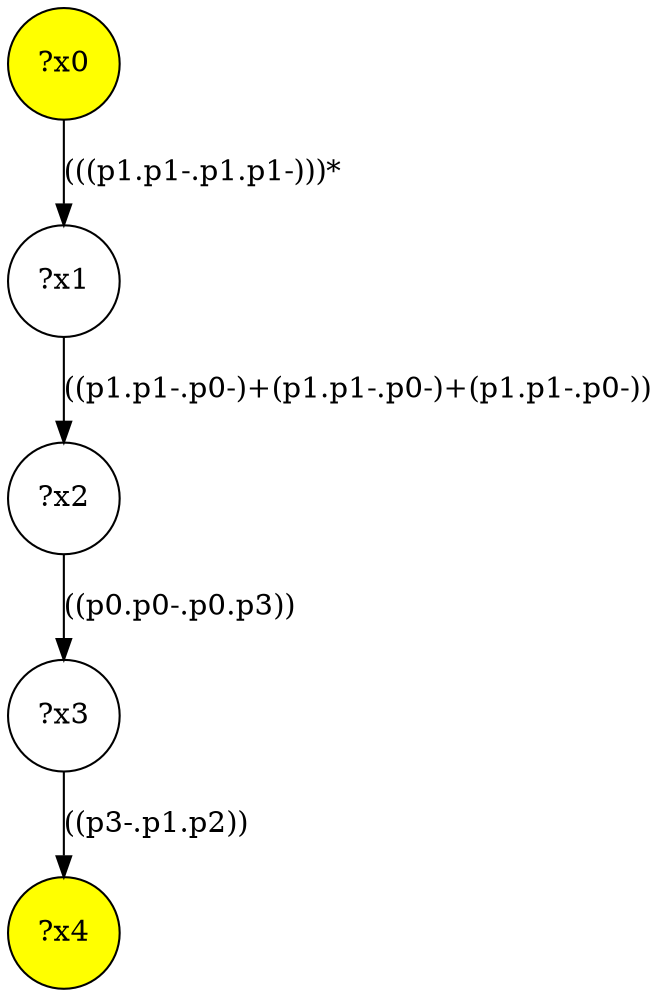 digraph g {
	x0 [fillcolor="yellow", style="filled," shape=circle, label="?x0"];
	x4 [fillcolor="yellow", style="filled," shape=circle, label="?x4"];
	x1 [shape=circle, label="?x1"];
	x0 -> x1 [label="(((p1.p1-.p1.p1-)))*"];
	x2 [shape=circle, label="?x2"];
	x1 -> x2 [label="((p1.p1-.p0-)+(p1.p1-.p0-)+(p1.p1-.p0-))"];
	x3 [shape=circle, label="?x3"];
	x2 -> x3 [label="((p0.p0-.p0.p3))"];
	x3 -> x4 [label="((p3-.p1.p2))"];
}
